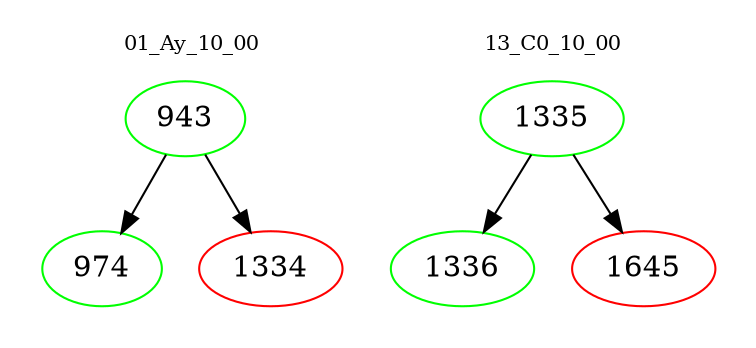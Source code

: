 digraph{
subgraph cluster_0 {
color = white
label = "01_Ay_10_00";
fontsize=10;
T0_943 [label="943", color="green"]
T0_943 -> T0_974 [color="black"]
T0_974 [label="974", color="green"]
T0_943 -> T0_1334 [color="black"]
T0_1334 [label="1334", color="red"]
}
subgraph cluster_1 {
color = white
label = "13_C0_10_00";
fontsize=10;
T1_1335 [label="1335", color="green"]
T1_1335 -> T1_1336 [color="black"]
T1_1336 [label="1336", color="green"]
T1_1335 -> T1_1645 [color="black"]
T1_1645 [label="1645", color="red"]
}
}
